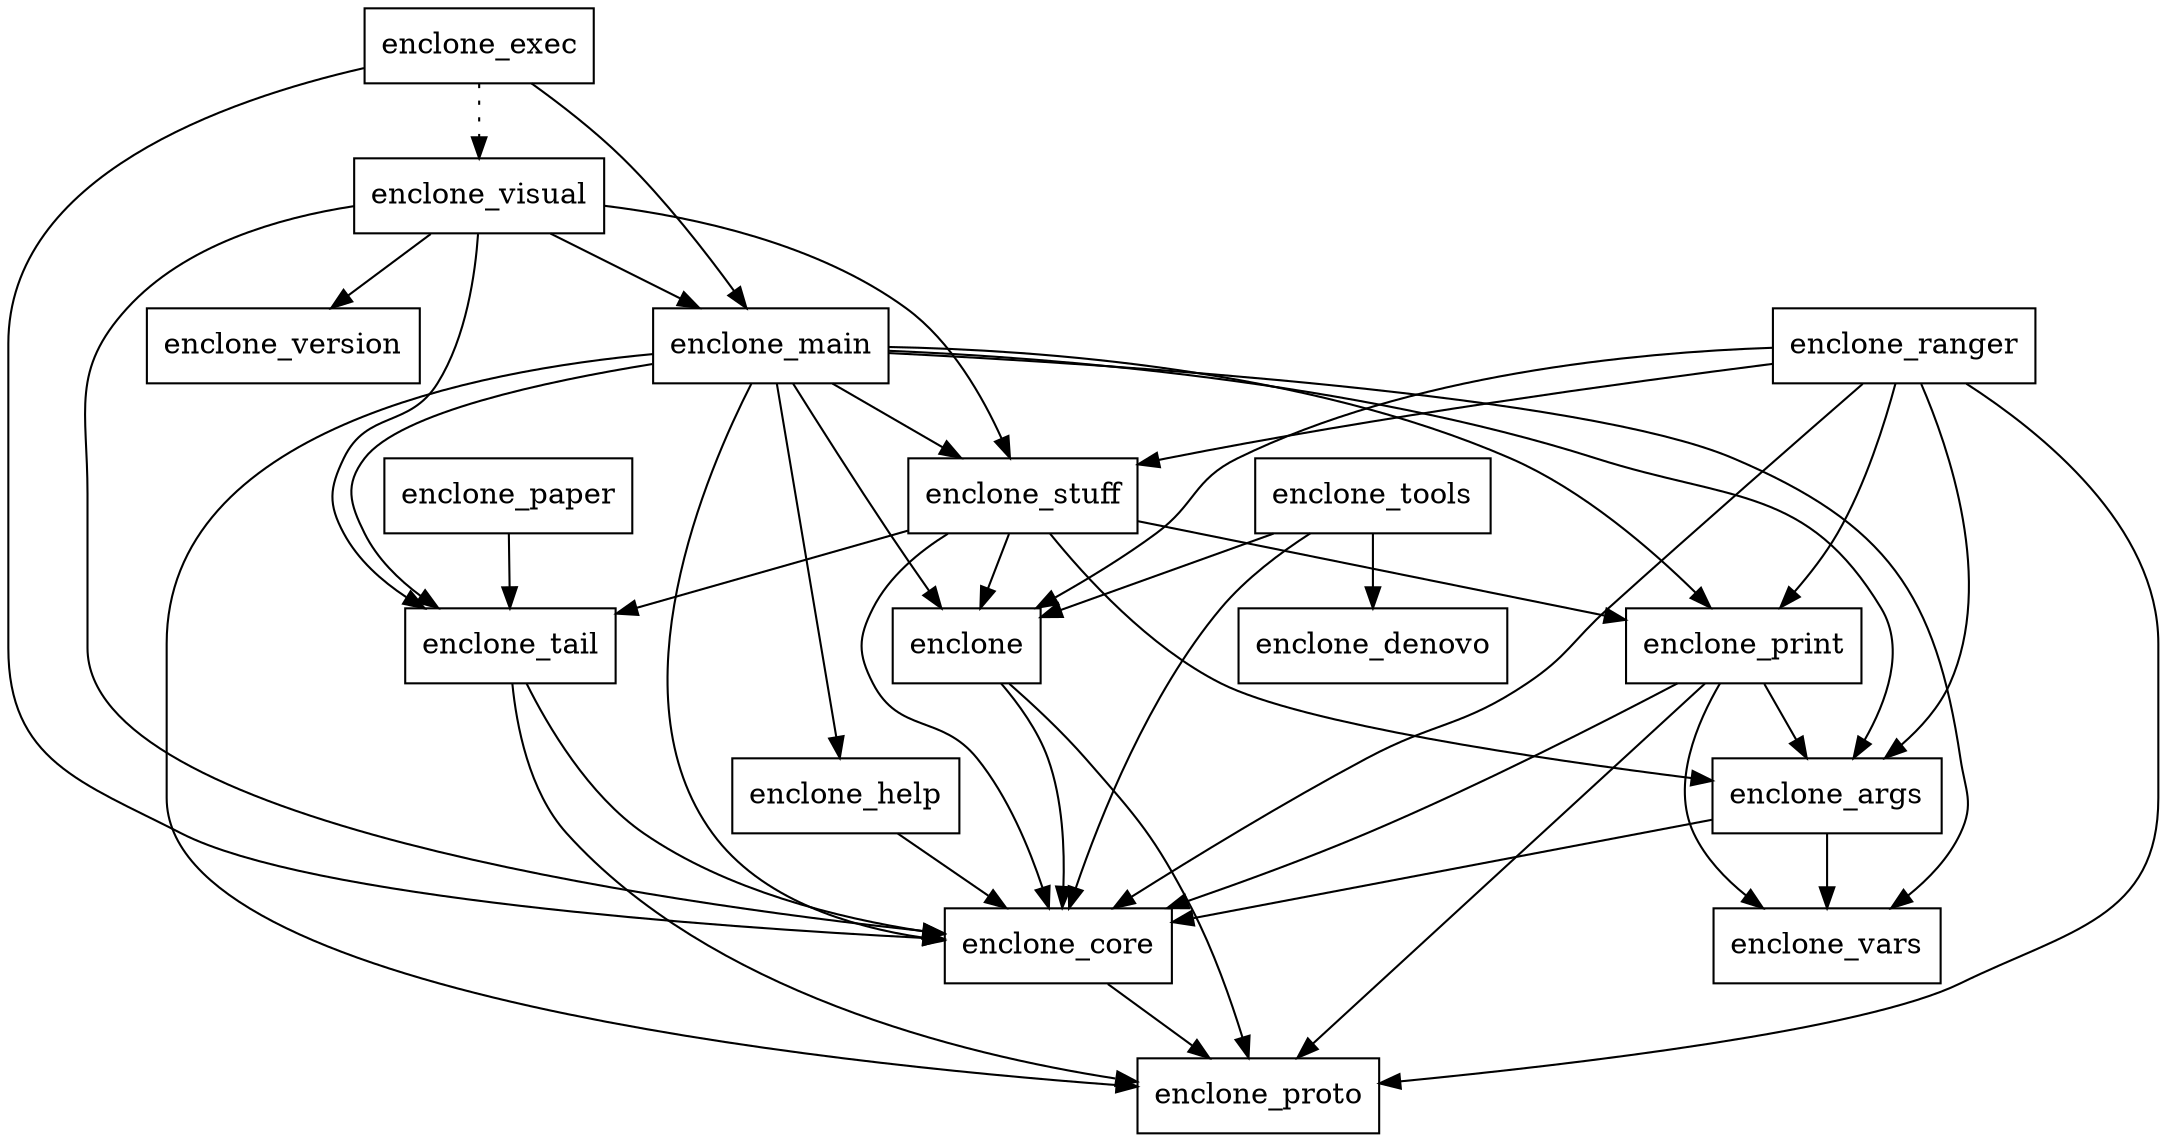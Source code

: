 digraph {
    0 [ label = "enclone" shape = box]
    1 [ label = "enclone_core" shape = box]
    2 [ label = "enclone_proto" shape = box]
    3 [ label = "enclone_args" shape = box]
    4 [ label = "enclone_vars" shape = box]
    5 [ label = "enclone_denovo" shape = box]
    6 [ label = "enclone_exec" shape = box]
    7 [ label = "enclone_main" shape = box]
    8 [ label = "enclone_help" shape = box]
    9 [ label = "enclone_print" shape = box]
    10 [ label = "enclone_stuff" shape = box]
    11 [ label = "enclone_tail" shape = box]
    12 [ label = "enclone_visual" shape = box]
    13 [ label = "enclone_version" shape = box]
    14 [ label = "enclone_ranger" shape = box]
    15 [ label = "enclone_tools" shape = box]
    16 [ label = "enclone_paper" shape = box]
    0 -> 1 [ ]
    0 -> 2 [ ]
    1 -> 2 [ ]
    3 -> 1 [ ]
    3 -> 4 [ ]
    6 -> 1 [ ]
    6 -> 7 [ ]
    6 -> 12 [ style = dotted]
    7 -> 0 [ ]
    7 -> 3 [ ]
    7 -> 1 [ ]
    7 -> 8 [ ]
    7 -> 9 [ ]
    7 -> 2 [ ]
    7 -> 10 [ ]
    7 -> 11 [ ]
    7 -> 4 [ ]
    8 -> 1 [ ]
    9 -> 3 [ ]
    9 -> 1 [ ]
    9 -> 2 [ ]
    9 -> 4 [ ]
    10 -> 0 [ ]
    10 -> 3 [ ]
    10 -> 1 [ ]
    10 -> 9 [ ]
    10 -> 11 [ ]
    11 -> 1 [ ]
    11 -> 2 [ ]
    12 -> 1 [ ]
    12 -> 7 [ ]
    12 -> 10 [ ]
    12 -> 11 [ ]
    12 -> 13 [ ]
    14 -> 0 [ ]
    14 -> 3 [ ]
    14 -> 1 [ ]
    14 -> 9 [ ]
    14 -> 2 [ ]
    14 -> 10 [ ]
    15 -> 0 [ ]
    15 -> 1 [ ]
    15 -> 5 [ ]
    16 -> 11 [ ]
}

